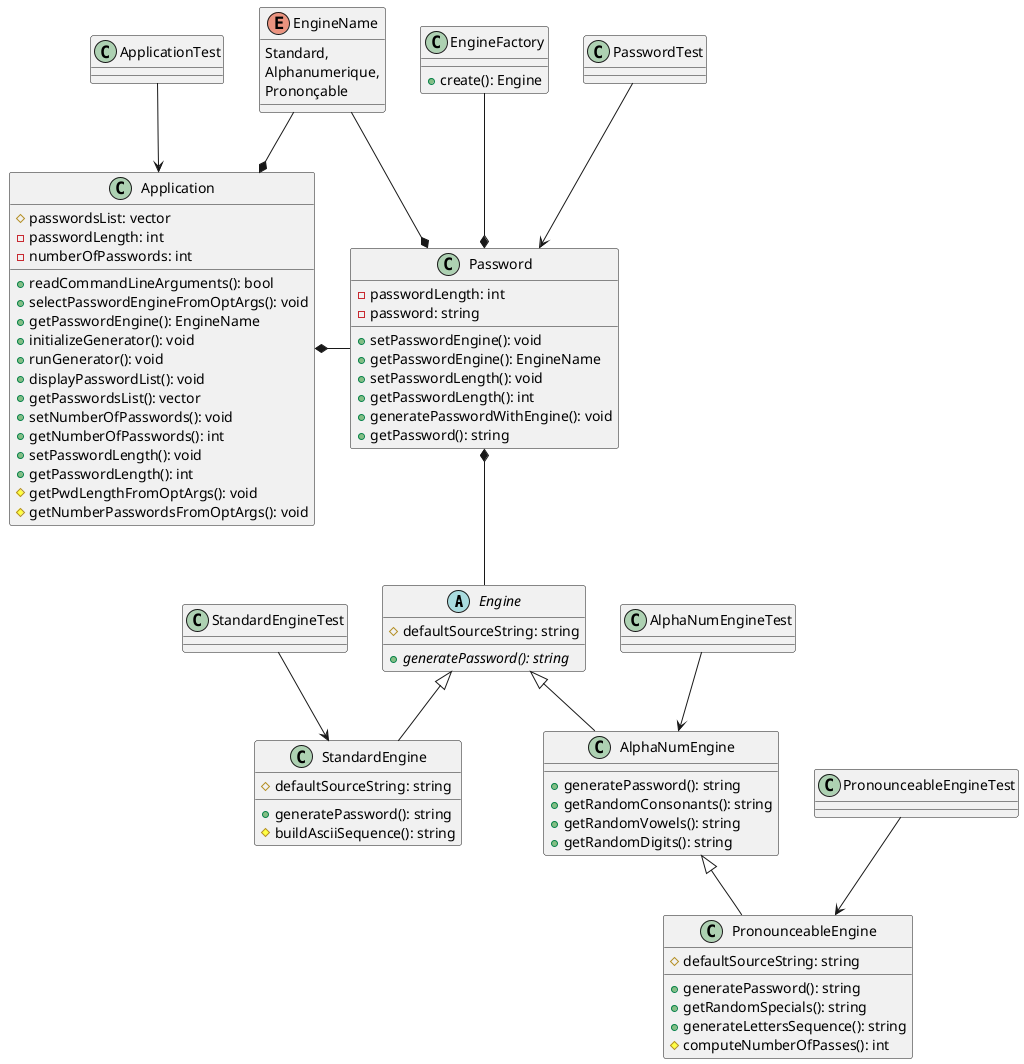 @startuml Password Generator


abstract class Engine {
    +{abstract} generatePassword(): string
    #defaultSourceString: string
}

class EngineFactory {
    +create(): Engine
}

Password *-- Engine
Engine <|-- StandardEngine
Engine <|-- AlphaNumEngine
AlphaNumEngine <|-- PronounceableEngine
EngineFactory --* Password
Application *- Password
EngineName --* Password
EngineName --* Application
ApplicationTest --> Application
PasswordTest --> Password
StandardEngineTest --> StandardEngine
AlphaNumEngineTest --> AlphaNumEngine
PronounceableEngineTest --> PronounceableEngine

class StandardEngine {
    +generatePassword(): string
    #buildAsciiSequence(): string
    #defaultSourceString: string
}

class AlphaNumEngine {
    +generatePassword(): string
    +getRandomConsonants(): string
    +getRandomVowels(): string
    +getRandomDigits(): string
}

class PronounceableEngine {
    +generatePassword(): string
    +getRandomSpecials(): string
    +generateLettersSequence(): string
    #computeNumberOfPasses(): int
    #defaultSourceString: string
}

class Password {
    -passwordLength: int
    -password: string
    +setPasswordEngine(): void
    +getPasswordEngine(): EngineName
    +setPasswordLength(): void
    +getPasswordLength(): int
    +generatePasswordWithEngine(): void
    +getPassword(): string
}

enum EngineName {
        Standard,
        Alphanumerique,
        Prononçable
}

class Application {
    +readCommandLineArguments(): bool
    +selectPasswordEngineFromOptArgs(): void
    +getPasswordEngine(): EngineName
    +initializeGenerator(): void
    +runGenerator(): void
    +displayPasswordList(): void
    +getPasswordsList(): vector
    +setNumberOfPasswords(): void
    +getNumberOfPasswords(): int
    +setPasswordLength(): void
    +getPasswordLength(): int
    #getPwdLengthFromOptArgs(): void
    #getNumberPasswordsFromOptArgs(): void
    #passwordsList: vector
    -passwordLength: int
    -numberOfPasswords: int
}

class ApplicationTest
class PasswordTest
class StandardEngineTest
class AlphaNumEngineTest
class PronounceableEngineTest

@enduml